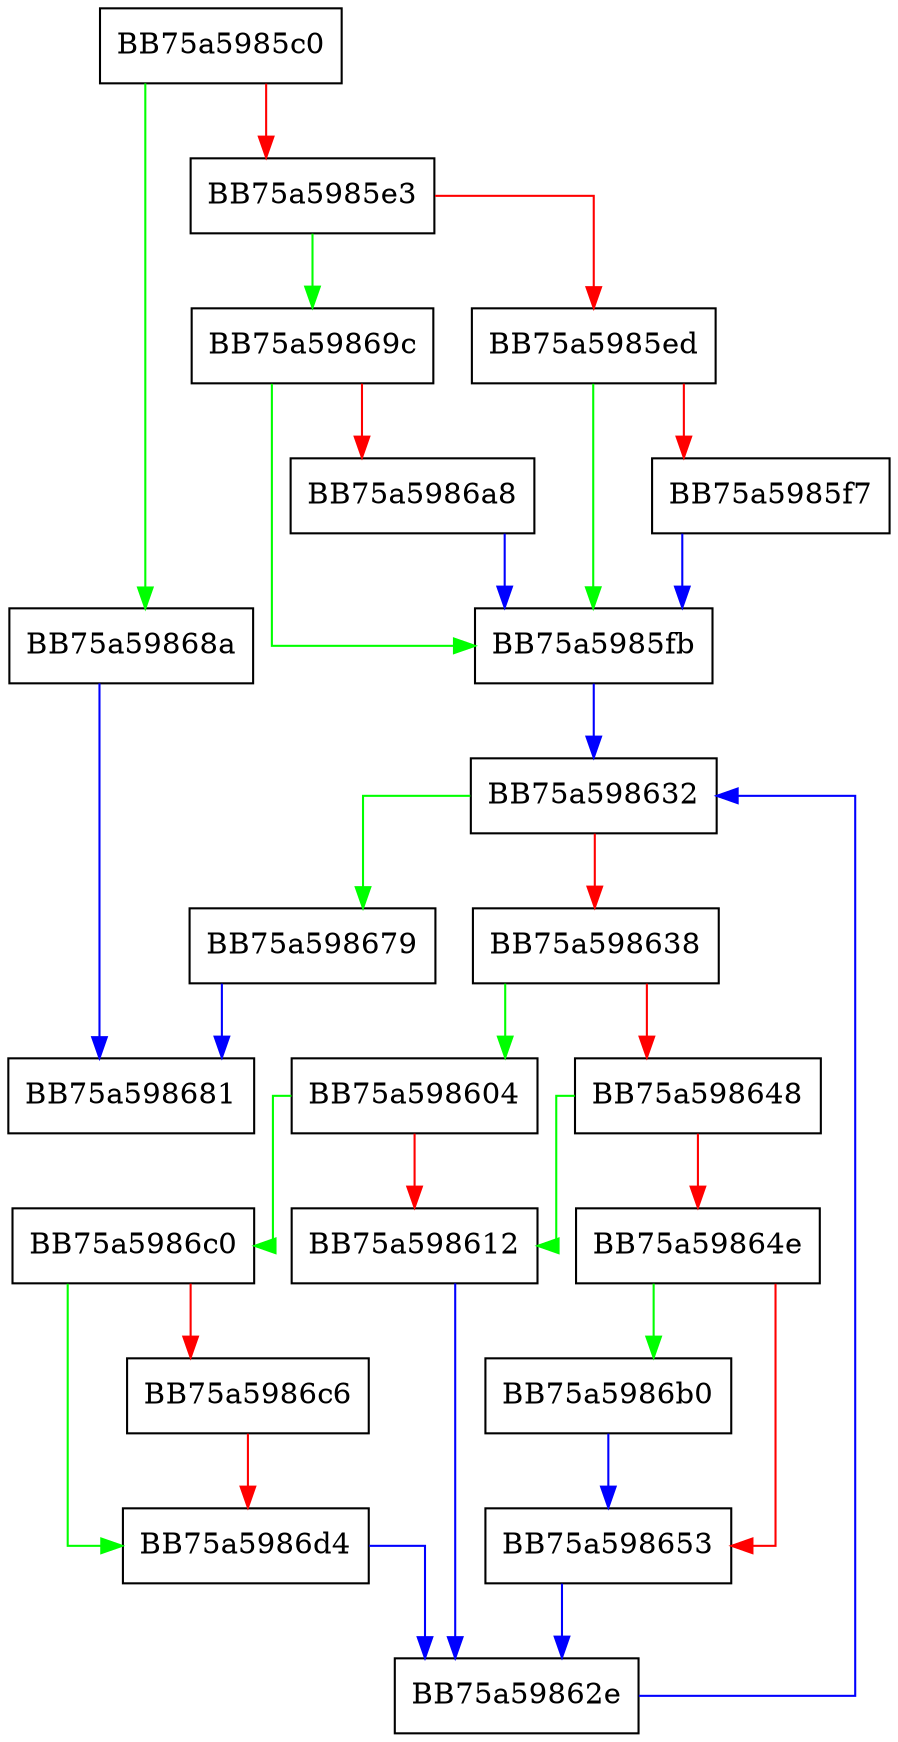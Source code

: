 digraph _Insert_node {
  node [shape="box"];
  graph [splines=ortho];
  BB75a5985c0 -> BB75a59868a [color="green"];
  BB75a5985c0 -> BB75a5985e3 [color="red"];
  BB75a5985e3 -> BB75a59869c [color="green"];
  BB75a5985e3 -> BB75a5985ed [color="red"];
  BB75a5985ed -> BB75a5985fb [color="green"];
  BB75a5985ed -> BB75a5985f7 [color="red"];
  BB75a5985f7 -> BB75a5985fb [color="blue"];
  BB75a5985fb -> BB75a598632 [color="blue"];
  BB75a598604 -> BB75a5986c0 [color="green"];
  BB75a598604 -> BB75a598612 [color="red"];
  BB75a598612 -> BB75a59862e [color="blue"];
  BB75a59862e -> BB75a598632 [color="blue"];
  BB75a598632 -> BB75a598679 [color="green"];
  BB75a598632 -> BB75a598638 [color="red"];
  BB75a598638 -> BB75a598604 [color="green"];
  BB75a598638 -> BB75a598648 [color="red"];
  BB75a598648 -> BB75a598612 [color="green"];
  BB75a598648 -> BB75a59864e [color="red"];
  BB75a59864e -> BB75a5986b0 [color="green"];
  BB75a59864e -> BB75a598653 [color="red"];
  BB75a598653 -> BB75a59862e [color="blue"];
  BB75a598679 -> BB75a598681 [color="blue"];
  BB75a59868a -> BB75a598681 [color="blue"];
  BB75a59869c -> BB75a5985fb [color="green"];
  BB75a59869c -> BB75a5986a8 [color="red"];
  BB75a5986a8 -> BB75a5985fb [color="blue"];
  BB75a5986b0 -> BB75a598653 [color="blue"];
  BB75a5986c0 -> BB75a5986d4 [color="green"];
  BB75a5986c0 -> BB75a5986c6 [color="red"];
  BB75a5986c6 -> BB75a5986d4 [color="red"];
  BB75a5986d4 -> BB75a59862e [color="blue"];
}